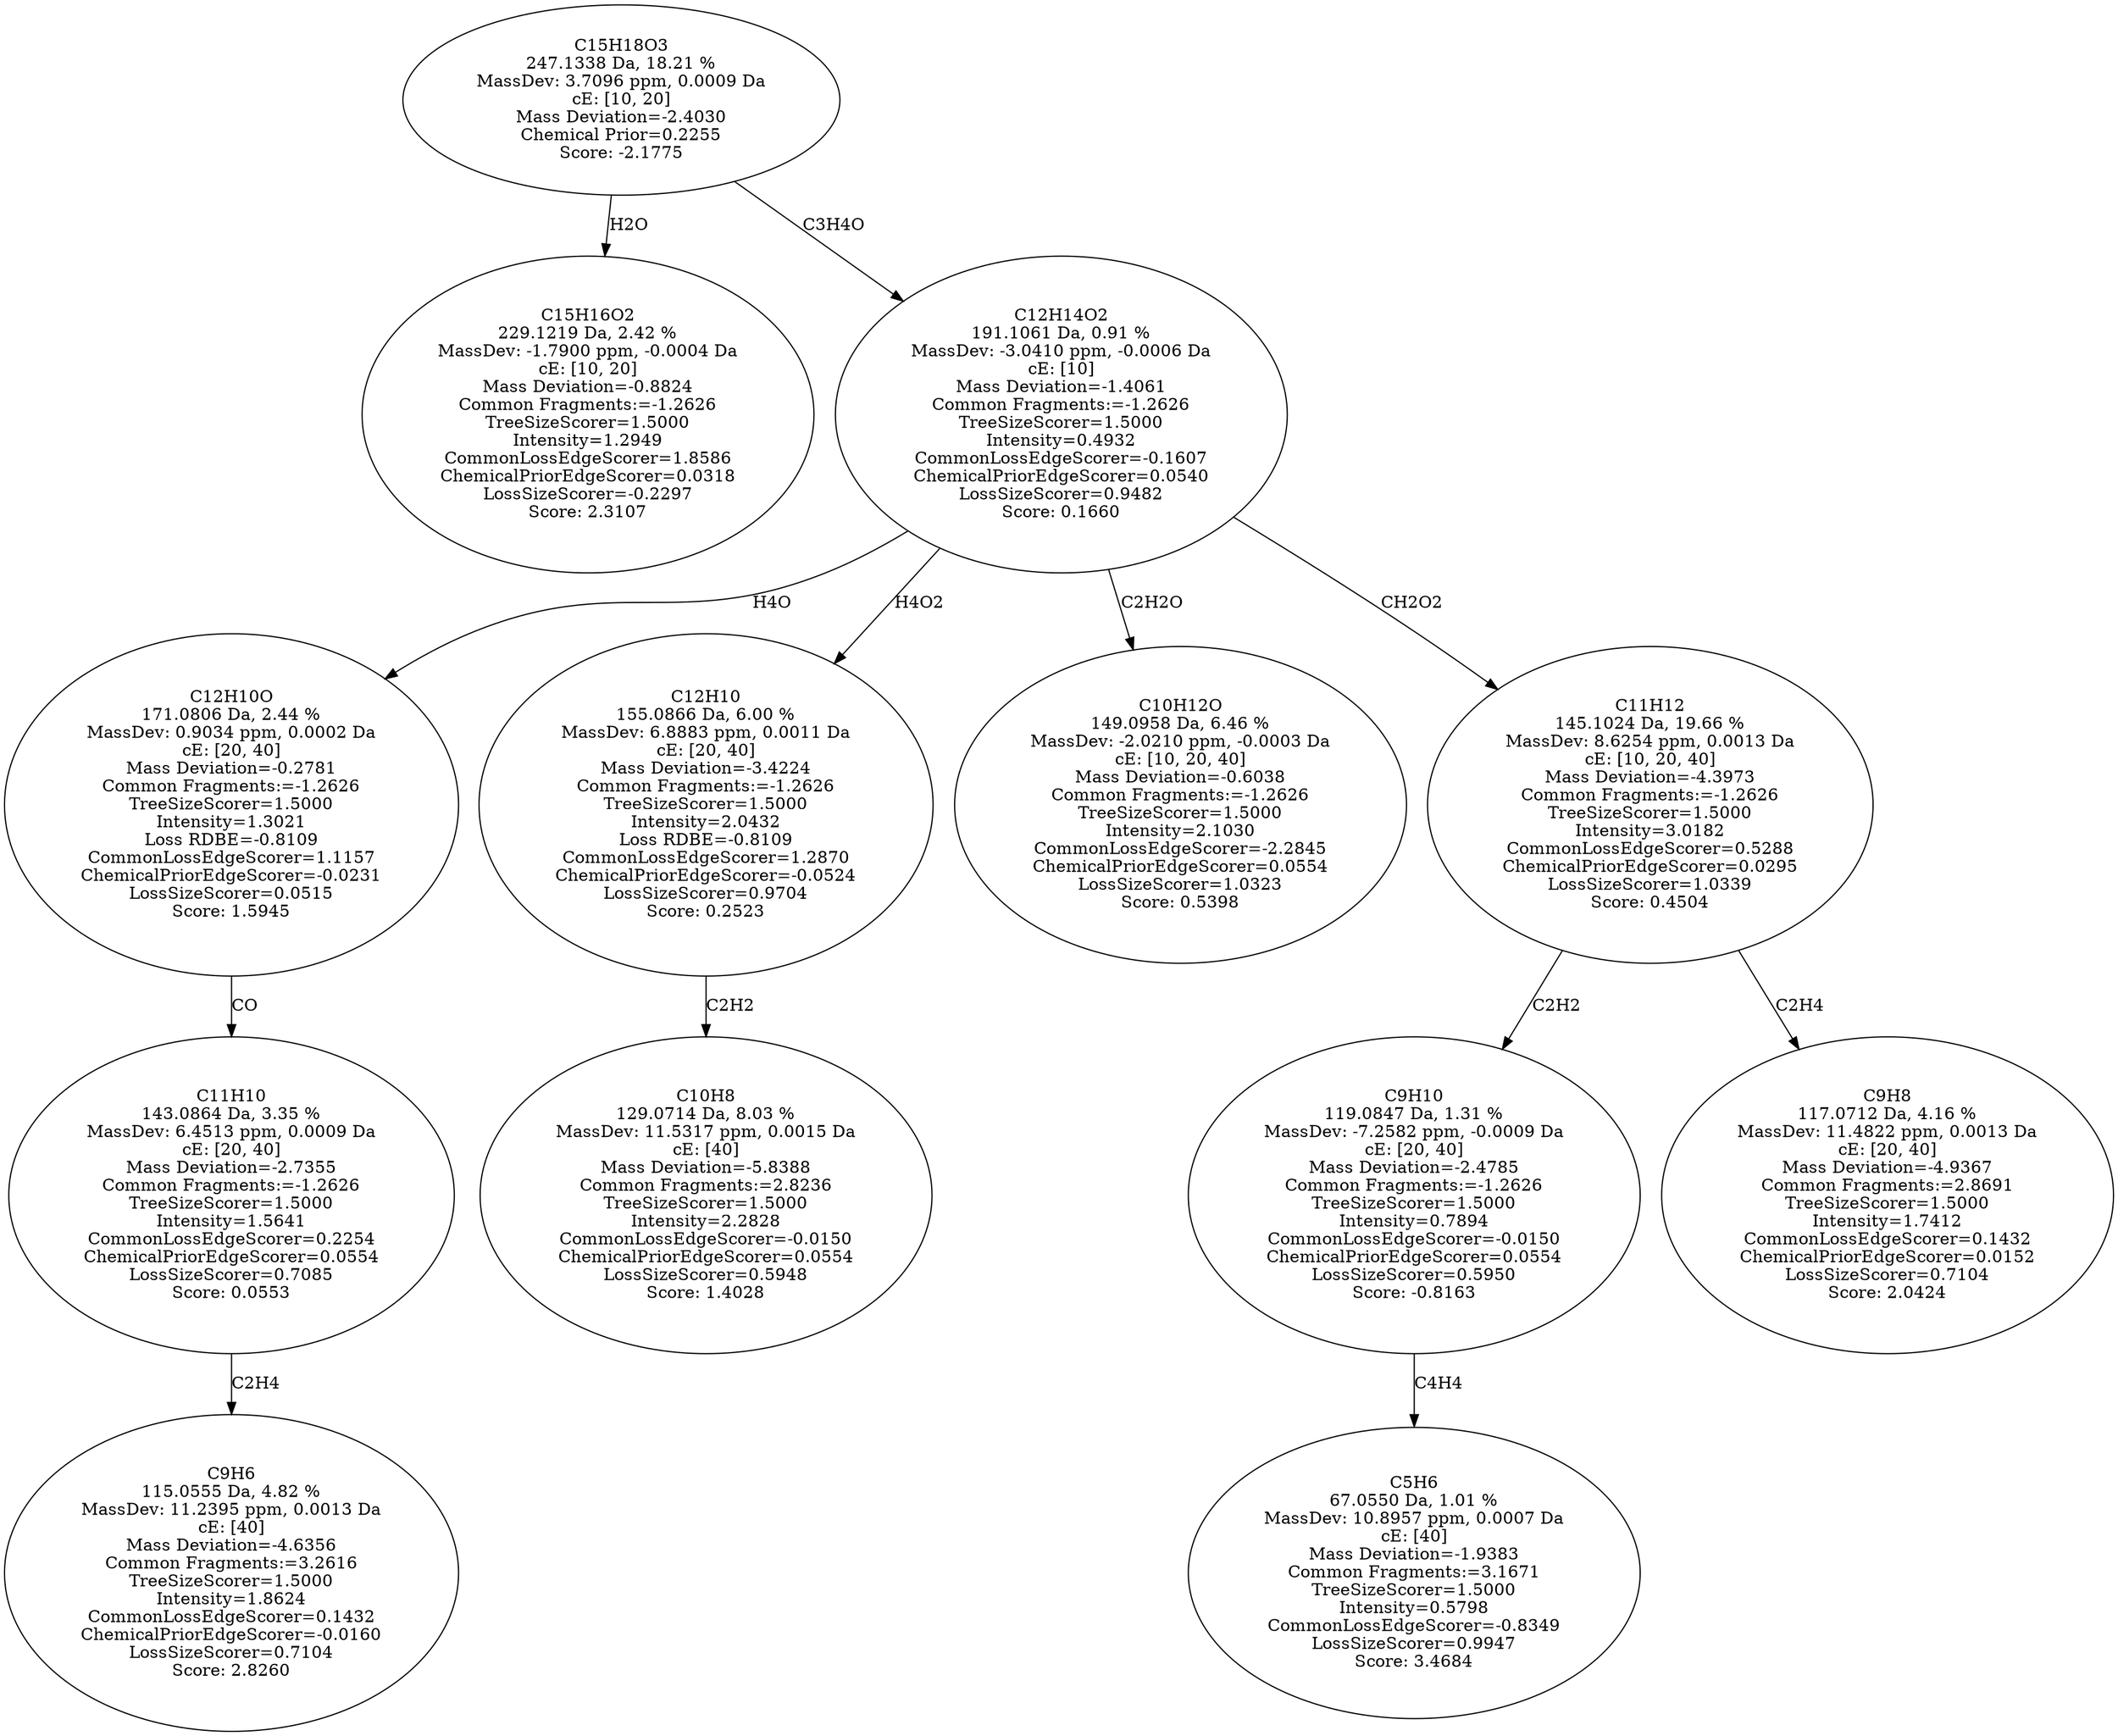 strict digraph {
v1 [label="C15H16O2\n229.1219 Da, 2.42 %\nMassDev: -1.7900 ppm, -0.0004 Da\ncE: [10, 20]\nMass Deviation=-0.8824\nCommon Fragments:=-1.2626\nTreeSizeScorer=1.5000\nIntensity=1.2949\nCommonLossEdgeScorer=1.8586\nChemicalPriorEdgeScorer=0.0318\nLossSizeScorer=-0.2297\nScore: 2.3107"];
v2 [label="C9H6\n115.0555 Da, 4.82 %\nMassDev: 11.2395 ppm, 0.0013 Da\ncE: [40]\nMass Deviation=-4.6356\nCommon Fragments:=3.2616\nTreeSizeScorer=1.5000\nIntensity=1.8624\nCommonLossEdgeScorer=0.1432\nChemicalPriorEdgeScorer=-0.0160\nLossSizeScorer=0.7104\nScore: 2.8260"];
v3 [label="C11H10\n143.0864 Da, 3.35 %\nMassDev: 6.4513 ppm, 0.0009 Da\ncE: [20, 40]\nMass Deviation=-2.7355\nCommon Fragments:=-1.2626\nTreeSizeScorer=1.5000\nIntensity=1.5641\nCommonLossEdgeScorer=0.2254\nChemicalPriorEdgeScorer=0.0554\nLossSizeScorer=0.7085\nScore: 0.0553"];
v4 [label="C12H10O\n171.0806 Da, 2.44 %\nMassDev: 0.9034 ppm, 0.0002 Da\ncE: [20, 40]\nMass Deviation=-0.2781\nCommon Fragments:=-1.2626\nTreeSizeScorer=1.5000\nIntensity=1.3021\nLoss RDBE=-0.8109\nCommonLossEdgeScorer=1.1157\nChemicalPriorEdgeScorer=-0.0231\nLossSizeScorer=0.0515\nScore: 1.5945"];
v5 [label="C10H8\n129.0714 Da, 8.03 %\nMassDev: 11.5317 ppm, 0.0015 Da\ncE: [40]\nMass Deviation=-5.8388\nCommon Fragments:=2.8236\nTreeSizeScorer=1.5000\nIntensity=2.2828\nCommonLossEdgeScorer=-0.0150\nChemicalPriorEdgeScorer=0.0554\nLossSizeScorer=0.5948\nScore: 1.4028"];
v6 [label="C12H10\n155.0866 Da, 6.00 %\nMassDev: 6.8883 ppm, 0.0011 Da\ncE: [20, 40]\nMass Deviation=-3.4224\nCommon Fragments:=-1.2626\nTreeSizeScorer=1.5000\nIntensity=2.0432\nLoss RDBE=-0.8109\nCommonLossEdgeScorer=1.2870\nChemicalPriorEdgeScorer=-0.0524\nLossSizeScorer=0.9704\nScore: 0.2523"];
v7 [label="C10H12O\n149.0958 Da, 6.46 %\nMassDev: -2.0210 ppm, -0.0003 Da\ncE: [10, 20, 40]\nMass Deviation=-0.6038\nCommon Fragments:=-1.2626\nTreeSizeScorer=1.5000\nIntensity=2.1030\nCommonLossEdgeScorer=-2.2845\nChemicalPriorEdgeScorer=0.0554\nLossSizeScorer=1.0323\nScore: 0.5398"];
v8 [label="C5H6\n67.0550 Da, 1.01 %\nMassDev: 10.8957 ppm, 0.0007 Da\ncE: [40]\nMass Deviation=-1.9383\nCommon Fragments:=3.1671\nTreeSizeScorer=1.5000\nIntensity=0.5798\nCommonLossEdgeScorer=-0.8349\nLossSizeScorer=0.9947\nScore: 3.4684"];
v9 [label="C9H10\n119.0847 Da, 1.31 %\nMassDev: -7.2582 ppm, -0.0009 Da\ncE: [20, 40]\nMass Deviation=-2.4785\nCommon Fragments:=-1.2626\nTreeSizeScorer=1.5000\nIntensity=0.7894\nCommonLossEdgeScorer=-0.0150\nChemicalPriorEdgeScorer=0.0554\nLossSizeScorer=0.5950\nScore: -0.8163"];
v10 [label="C9H8\n117.0712 Da, 4.16 %\nMassDev: 11.4822 ppm, 0.0013 Da\ncE: [20, 40]\nMass Deviation=-4.9367\nCommon Fragments:=2.8691\nTreeSizeScorer=1.5000\nIntensity=1.7412\nCommonLossEdgeScorer=0.1432\nChemicalPriorEdgeScorer=0.0152\nLossSizeScorer=0.7104\nScore: 2.0424"];
v11 [label="C11H12\n145.1024 Da, 19.66 %\nMassDev: 8.6254 ppm, 0.0013 Da\ncE: [10, 20, 40]\nMass Deviation=-4.3973\nCommon Fragments:=-1.2626\nTreeSizeScorer=1.5000\nIntensity=3.0182\nCommonLossEdgeScorer=0.5288\nChemicalPriorEdgeScorer=0.0295\nLossSizeScorer=1.0339\nScore: 0.4504"];
v12 [label="C12H14O2\n191.1061 Da, 0.91 %\nMassDev: -3.0410 ppm, -0.0006 Da\ncE: [10]\nMass Deviation=-1.4061\nCommon Fragments:=-1.2626\nTreeSizeScorer=1.5000\nIntensity=0.4932\nCommonLossEdgeScorer=-0.1607\nChemicalPriorEdgeScorer=0.0540\nLossSizeScorer=0.9482\nScore: 0.1660"];
v13 [label="C15H18O3\n247.1338 Da, 18.21 %\nMassDev: 3.7096 ppm, 0.0009 Da\ncE: [10, 20]\nMass Deviation=-2.4030\nChemical Prior=0.2255\nScore: -2.1775"];
v13 -> v1 [label="H2O"];
v3 -> v2 [label="C2H4"];
v4 -> v3 [label="CO"];
v12 -> v4 [label="H4O"];
v6 -> v5 [label="C2H2"];
v12 -> v6 [label="H4O2"];
v12 -> v7 [label="C2H2O"];
v9 -> v8 [label="C4H4"];
v11 -> v9 [label="C2H2"];
v11 -> v10 [label="C2H4"];
v12 -> v11 [label="CH2O2"];
v13 -> v12 [label="C3H4O"];
}
